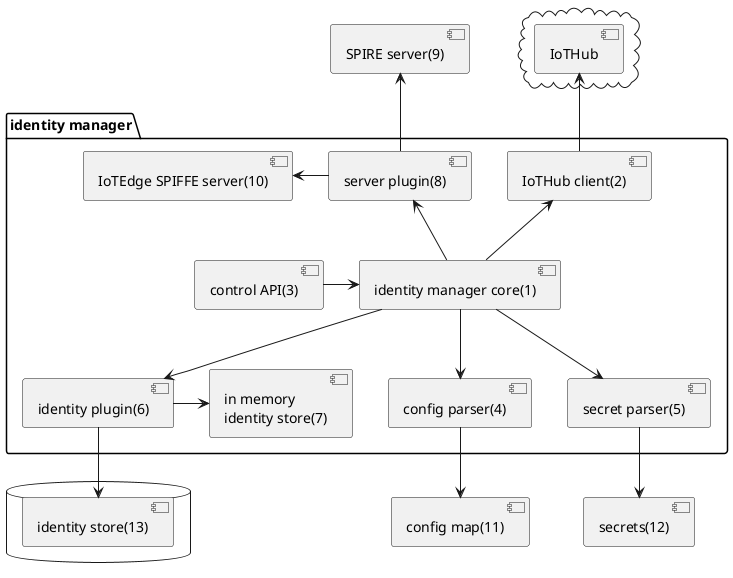 @startuml IoTEdge Identity Manager

cloud {
[IoTHub]
}

package "identity manager" {
[control API(3)]->[identity manager core(1)]
[IoTHub client(2)] -up-> [IoTHub]
[identity manager core(1)] -down-> [config parser(4)] 
[identity manager core(1)] -down-> [secret parser(5)]
[identity manager core(1)] -up-> [IoTHub client(2)]
[identity manager core(1)] -down-> [identity plugin(6)]
[identity plugin(6)] -right-> [in memory\nidentity store(7)]
[identity manager core(1)]-up->[server plugin(8)] 
[server plugin(8)]-left->[IoTEdge SPIFFE server(10)]
[server plugin(8)]-[hidden]right->[IoTHub client(2)]
}

[config parser(4)] -down-> [config map(11)] 
[secret parser(5)] -down-> [secrets(12)] 
[server plugin(8)] -up-> [SPIRE server(9)]

database {
[identity plugin(6)] -down-> [identity store(13)]
}


@enduml